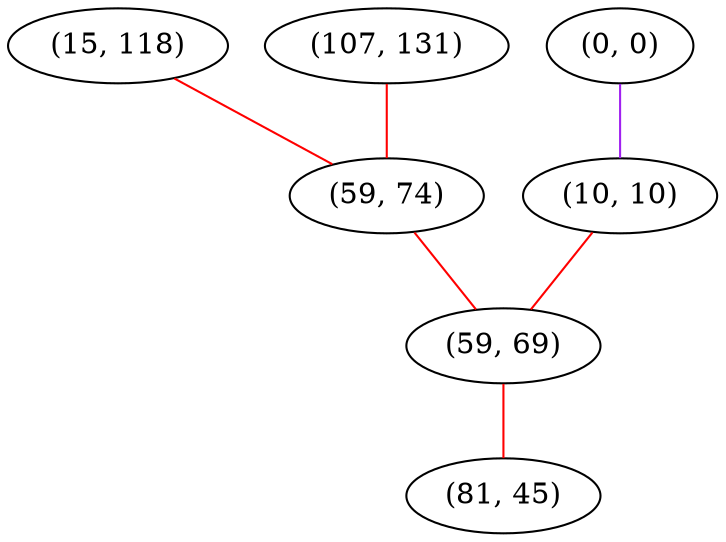 graph "" {
"(15, 118)";
"(0, 0)";
"(10, 10)";
"(107, 131)";
"(59, 74)";
"(59, 69)";
"(81, 45)";
"(15, 118)" -- "(59, 74)"  [color=red, key=0, weight=1];
"(0, 0)" -- "(10, 10)"  [color=purple, key=0, weight=4];
"(10, 10)" -- "(59, 69)"  [color=red, key=0, weight=1];
"(107, 131)" -- "(59, 74)"  [color=red, key=0, weight=1];
"(59, 74)" -- "(59, 69)"  [color=red, key=0, weight=1];
"(59, 69)" -- "(81, 45)"  [color=red, key=0, weight=1];
}
